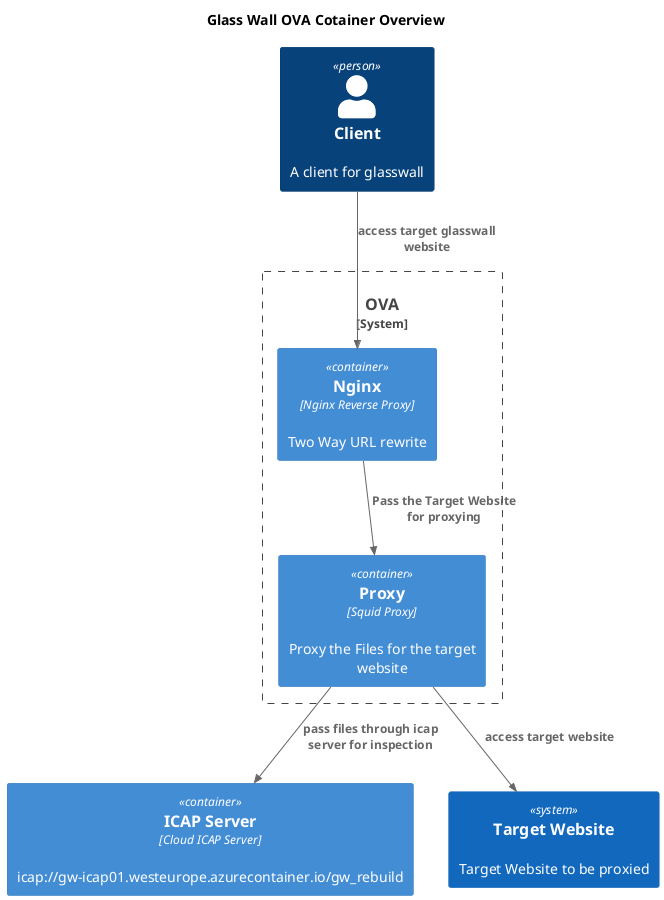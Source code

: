 @startuml
!include <c4/C4_Container.puml>

title Glass Wall OVA Cotainer Overview

Person(client, Client, "A client for glasswall")

System_Boundary(c1, "OVA") {
    Container(nginx, Nginx, "Nginx Reverse Proxy", "Two Way URL rewrite")
    Container(proxy, Proxy, "Squid Proxy", "Proxy the Files for the target website")
}

Container(icap_server, ICAP Server, "Cloud ICAP Server", "icap://gw-icap01.westeurope.azurecontainer.io/gw_rebuild")

System(website, "Target Website", "Target Website to be proxied")

Rel_Down(nginx, proxy, "Pass the Target Website for proxying")
Rel_Down(client, nginx, "access target glasswall website")
Rel(proxy, icap_server, "pass files through icap server for inspection")
Rel(proxy, website, "access target website")

@enduml
